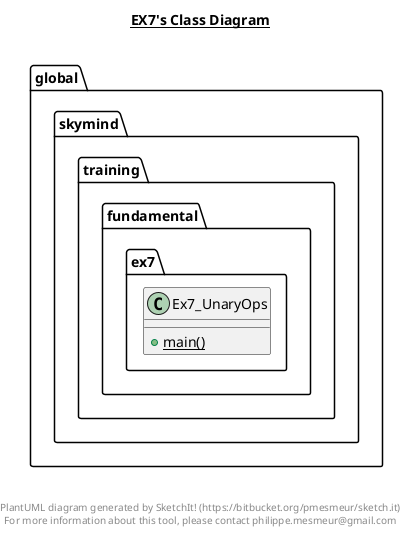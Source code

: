 @startuml

title __EX7's Class Diagram__\n

  namespace global.skymind {
    namespace training.fundamental.ex7 {
      class global.skymind.training.fundamental.ex7.Ex7_UnaryOps {
          {static} + main()
      }
    }
  }
  



right footer


PlantUML diagram generated by SketchIt! (https://bitbucket.org/pmesmeur/sketch.it)
For more information about this tool, please contact philippe.mesmeur@gmail.com
endfooter

@enduml
